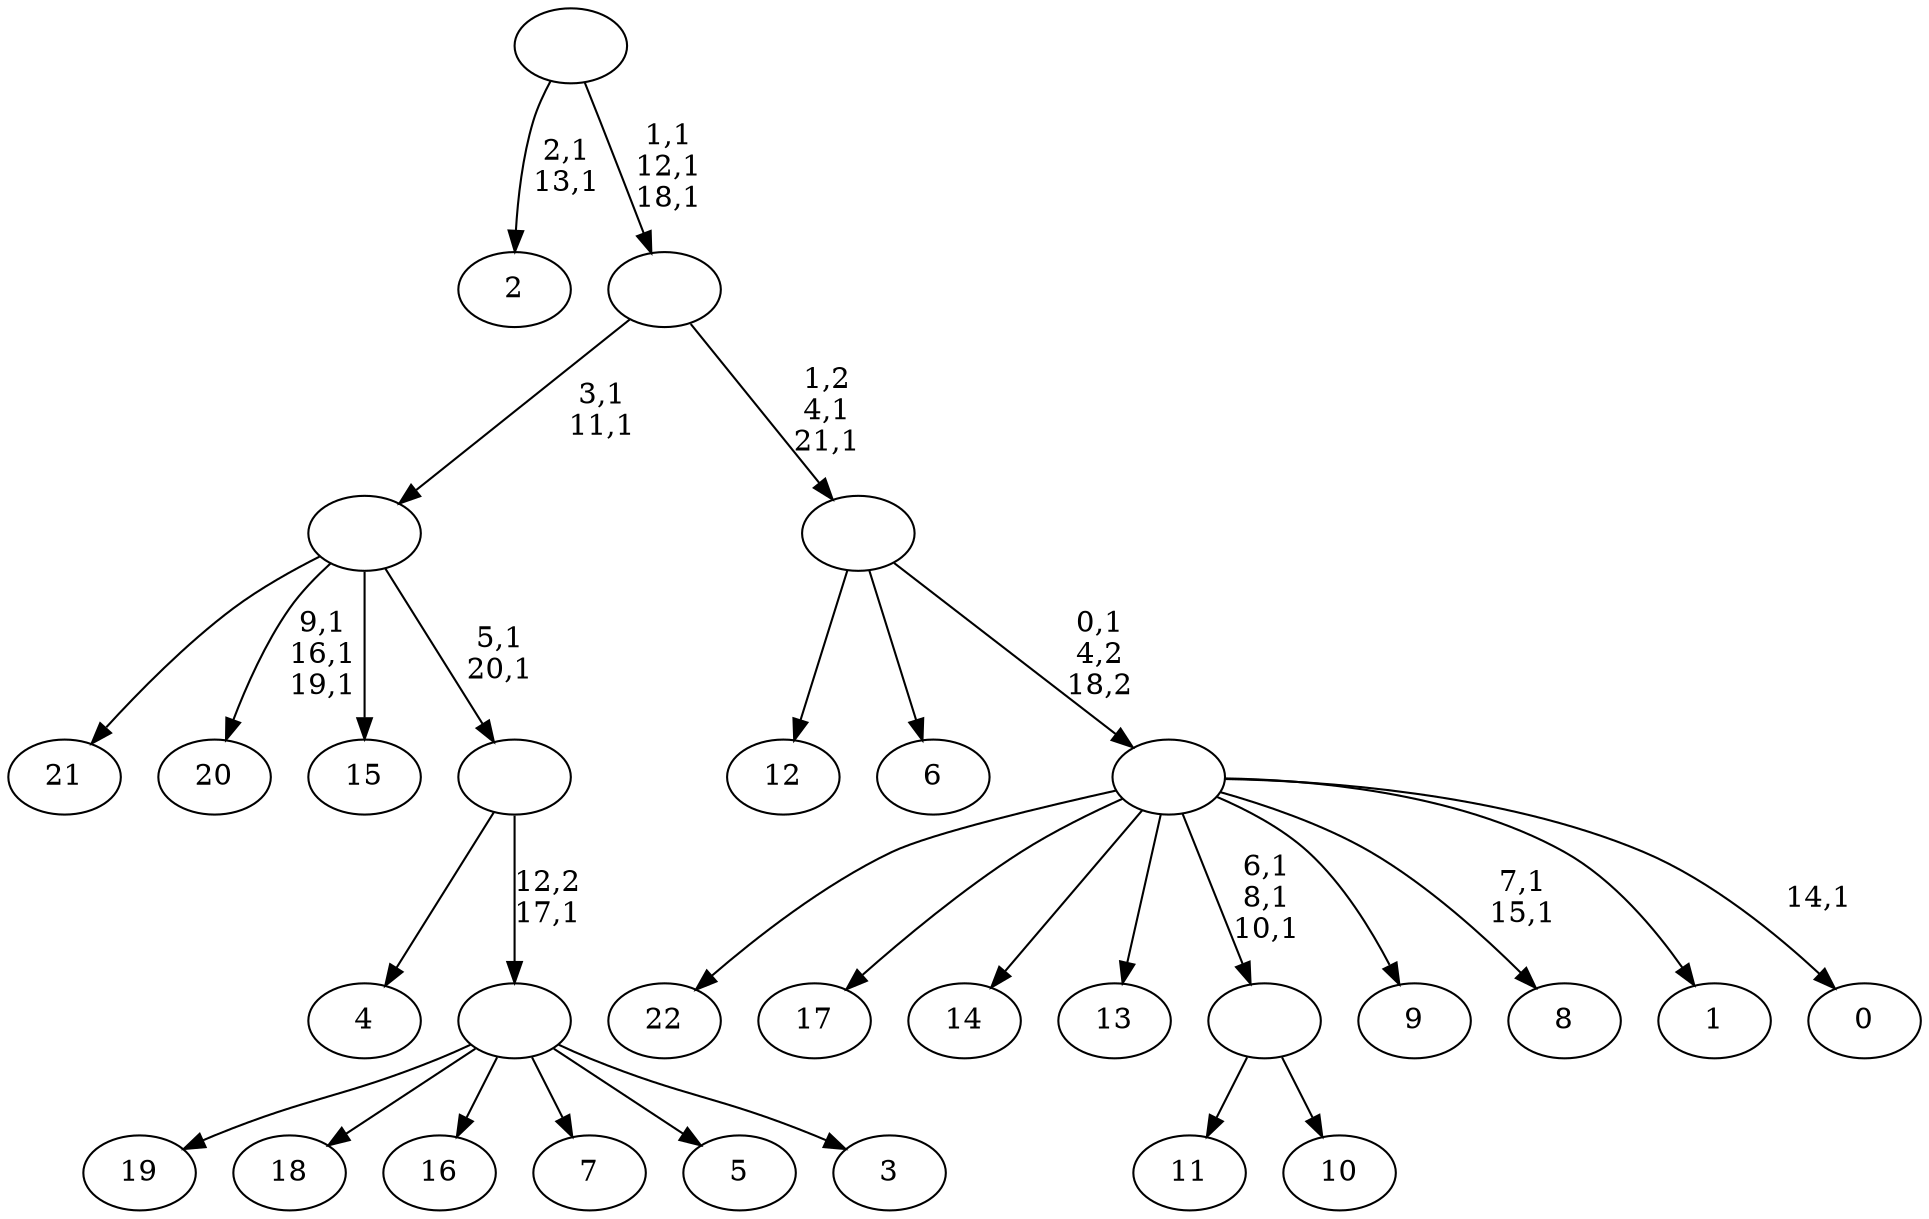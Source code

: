 digraph T {
	45 [label="22"]
	44 [label="21"]
	43 [label="20"]
	39 [label="19"]
	38 [label="18"]
	37 [label="17"]
	36 [label="16"]
	35 [label="15"]
	34 [label="14"]
	33 [label="13"]
	32 [label="12"]
	31 [label="11"]
	30 [label="10"]
	29 [label=""]
	26 [label="9"]
	25 [label="8"]
	22 [label="7"]
	21 [label="6"]
	20 [label="5"]
	19 [label="4"]
	18 [label="3"]
	17 [label=""]
	16 [label=""]
	14 [label=""]
	12 [label="2"]
	9 [label="1"]
	8 [label="0"]
	6 [label=""]
	5 [label=""]
	3 [label=""]
	0 [label=""]
	29 -> 31 [label=""]
	29 -> 30 [label=""]
	17 -> 39 [label=""]
	17 -> 38 [label=""]
	17 -> 36 [label=""]
	17 -> 22 [label=""]
	17 -> 20 [label=""]
	17 -> 18 [label=""]
	16 -> 19 [label=""]
	16 -> 17 [label="12,2\n17,1"]
	14 -> 16 [label="5,1\n20,1"]
	14 -> 43 [label="9,1\n16,1\n19,1"]
	14 -> 44 [label=""]
	14 -> 35 [label=""]
	6 -> 8 [label="14,1"]
	6 -> 25 [label="7,1\n15,1"]
	6 -> 29 [label="6,1\n8,1\n10,1"]
	6 -> 45 [label=""]
	6 -> 37 [label=""]
	6 -> 34 [label=""]
	6 -> 33 [label=""]
	6 -> 26 [label=""]
	6 -> 9 [label=""]
	5 -> 32 [label=""]
	5 -> 21 [label=""]
	5 -> 6 [label="0,1\n4,2\n18,2"]
	3 -> 5 [label="1,2\n4,1\n21,1"]
	3 -> 14 [label="3,1\n11,1"]
	0 -> 3 [label="1,1\n12,1\n18,1"]
	0 -> 12 [label="2,1\n13,1"]
}
